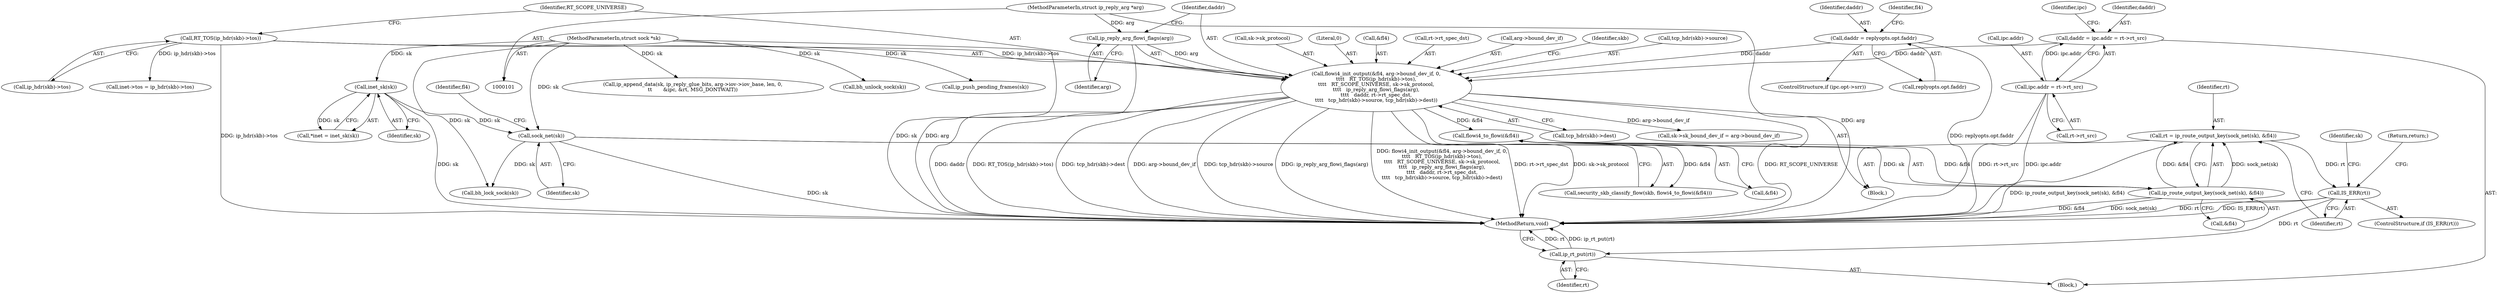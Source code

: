 digraph "0_linux_f6d8bd051c391c1c0458a30b2a7abcd939329259_23@pointer" {
"1000212" [label="(Call,rt = ip_route_output_key(sock_net(sk), &fl4))"];
"1000214" [label="(Call,ip_route_output_key(sock_net(sk), &fl4))"];
"1000215" [label="(Call,sock_net(sk))"];
"1000110" [label="(Call,inet_sk(sk))"];
"1000102" [label="(MethodParameterIn,struct sock *sk)"];
"1000209" [label="(Call,flowi4_to_flowi(&fl4))"];
"1000177" [label="(Call,flowi4_init_output(&fl4, arg->bound_dev_if, 0,\n\t\t\t\t   RT_TOS(ip_hdr(skb)->tos),\n\t\t\t\t   RT_SCOPE_UNIVERSE, sk->sk_protocol,\n\t\t\t\t   ip_reply_arg_flowi_flags(arg),\n\t\t\t\t   daddr, rt->rt_spec_dst,\n\t\t\t\t   tcp_hdr(skb)->source, tcp_hdr(skb)->dest))"];
"1000184" [label="(Call,RT_TOS(ip_hdr(skb)->tos))"];
"1000193" [label="(Call,ip_reply_arg_flowi_flags(arg))"];
"1000104" [label="(MethodParameterIn,struct ip_reply_arg *arg)"];
"1000168" [label="(Call,daddr = replyopts.opt.faddr)"];
"1000128" [label="(Call,daddr = ipc.addr = rt->rt_src)"];
"1000130" [label="(Call,ipc.addr = rt->rt_src)"];
"1000220" [label="(Call,IS_ERR(rt))"];
"1000314" [label="(Call,ip_rt_put(rt))"];
"1000209" [label="(Call,flowi4_to_flowi(&fl4))"];
"1000224" [label="(Identifier,sk)"];
"1000255" [label="(Call,ip_append_data(sk, ip_reply_glue_bits, arg->iov->iov_base, len, 0,\n\t\t       &ipc, &rt, MSG_DONTWAIT))"];
"1000190" [label="(Call,sk->sk_protocol)"];
"1000177" [label="(Call,flowi4_init_output(&fl4, arg->bound_dev_if, 0,\n\t\t\t\t   RT_TOS(ip_hdr(skb)->tos),\n\t\t\t\t   RT_SCOPE_UNIVERSE, sk->sk_protocol,\n\t\t\t\t   ip_reply_arg_flowi_flags(arg),\n\t\t\t\t   daddr, rt->rt_spec_dst,\n\t\t\t\t   tcp_hdr(skb)->source, tcp_hdr(skb)->dest))"];
"1000194" [label="(Identifier,arg)"];
"1000128" [label="(Call,daddr = ipc.addr = rt->rt_src)"];
"1000220" [label="(Call,IS_ERR(rt))"];
"1000168" [label="(Call,daddr = replyopts.opt.faddr)"];
"1000218" [label="(Identifier,fl4)"];
"1000134" [label="(Call,rt->rt_src)"];
"1000184" [label="(Call,RT_TOS(ip_hdr(skb)->tos))"];
"1000210" [label="(Call,&fl4)"];
"1000203" [label="(Call,tcp_hdr(skb)->dest)"];
"1000195" [label="(Identifier,daddr)"];
"1000314" [label="(Call,ip_rt_put(rt))"];
"1000212" [label="(Call,rt = ip_route_output_key(sock_net(sk), &fl4))"];
"1000110" [label="(Call,inet_sk(sk))"];
"1000162" [label="(ControlStructure,if (ipc.opt->srr))"];
"1000219" [label="(ControlStructure,if (IS_ERR(rt)))"];
"1000315" [label="(Identifier,rt)"];
"1000129" [label="(Identifier,daddr)"];
"1000217" [label="(Call,&fl4)"];
"1000214" [label="(Call,ip_route_output_key(sock_net(sk), &fl4))"];
"1000108" [label="(Call,*inet = inet_sk(sk))"];
"1000183" [label="(Literal,0)"];
"1000178" [label="(Call,&fl4)"];
"1000130" [label="(Call,ipc.addr = rt->rt_src)"];
"1000248" [label="(Call,sk->sk_bound_dev_if = arg->bound_dev_if)"];
"1000189" [label="(Identifier,RT_SCOPE_UNIVERSE)"];
"1000213" [label="(Identifier,rt)"];
"1000170" [label="(Call,replyopts.opt.faddr)"];
"1000106" [label="(Block,)"];
"1000111" [label="(Identifier,sk)"];
"1000221" [label="(Identifier,rt)"];
"1000139" [label="(Identifier,ipc)"];
"1000215" [label="(Call,sock_net(sk))"];
"1000175" [label="(Block,)"];
"1000196" [label="(Call,rt->rt_spec_dst)"];
"1000180" [label="(Call,arg->bound_dev_if)"];
"1000102" [label="(MethodParameterIn,struct sock *sk)"];
"1000312" [label="(Call,bh_unlock_sock(sk))"];
"1000223" [label="(Call,bh_lock_sock(sk))"];
"1000225" [label="(Call,inet->tos = ip_hdr(skb)->tos)"];
"1000208" [label="(Identifier,skb)"];
"1000216" [label="(Identifier,sk)"];
"1000179" [label="(Identifier,fl4)"];
"1000193" [label="(Call,ip_reply_arg_flowi_flags(arg))"];
"1000316" [label="(MethodReturn,void)"];
"1000131" [label="(Call,ipc.addr)"];
"1000104" [label="(MethodParameterIn,struct ip_reply_arg *arg)"];
"1000185" [label="(Call,ip_hdr(skb)->tos)"];
"1000222" [label="(Return,return;)"];
"1000199" [label="(Call,tcp_hdr(skb)->source)"];
"1000207" [label="(Call,security_skb_classify_flow(skb, flowi4_to_flowi(&fl4)))"];
"1000310" [label="(Call,ip_push_pending_frames(sk))"];
"1000169" [label="(Identifier,daddr)"];
"1000212" -> "1000175"  [label="AST: "];
"1000212" -> "1000214"  [label="CFG: "];
"1000213" -> "1000212"  [label="AST: "];
"1000214" -> "1000212"  [label="AST: "];
"1000221" -> "1000212"  [label="CFG: "];
"1000212" -> "1000316"  [label="DDG: ip_route_output_key(sock_net(sk), &fl4)"];
"1000214" -> "1000212"  [label="DDG: sock_net(sk)"];
"1000214" -> "1000212"  [label="DDG: &fl4"];
"1000212" -> "1000220"  [label="DDG: rt"];
"1000214" -> "1000217"  [label="CFG: "];
"1000215" -> "1000214"  [label="AST: "];
"1000217" -> "1000214"  [label="AST: "];
"1000214" -> "1000316"  [label="DDG: &fl4"];
"1000214" -> "1000316"  [label="DDG: sock_net(sk)"];
"1000215" -> "1000214"  [label="DDG: sk"];
"1000209" -> "1000214"  [label="DDG: &fl4"];
"1000215" -> "1000216"  [label="CFG: "];
"1000216" -> "1000215"  [label="AST: "];
"1000218" -> "1000215"  [label="CFG: "];
"1000215" -> "1000316"  [label="DDG: sk"];
"1000110" -> "1000215"  [label="DDG: sk"];
"1000102" -> "1000215"  [label="DDG: sk"];
"1000215" -> "1000223"  [label="DDG: sk"];
"1000110" -> "1000108"  [label="AST: "];
"1000110" -> "1000111"  [label="CFG: "];
"1000111" -> "1000110"  [label="AST: "];
"1000108" -> "1000110"  [label="CFG: "];
"1000110" -> "1000316"  [label="DDG: sk"];
"1000110" -> "1000108"  [label="DDG: sk"];
"1000102" -> "1000110"  [label="DDG: sk"];
"1000102" -> "1000101"  [label="AST: "];
"1000102" -> "1000316"  [label="DDG: sk"];
"1000102" -> "1000223"  [label="DDG: sk"];
"1000102" -> "1000255"  [label="DDG: sk"];
"1000102" -> "1000310"  [label="DDG: sk"];
"1000102" -> "1000312"  [label="DDG: sk"];
"1000209" -> "1000207"  [label="AST: "];
"1000209" -> "1000210"  [label="CFG: "];
"1000210" -> "1000209"  [label="AST: "];
"1000207" -> "1000209"  [label="CFG: "];
"1000209" -> "1000207"  [label="DDG: &fl4"];
"1000177" -> "1000209"  [label="DDG: &fl4"];
"1000177" -> "1000175"  [label="AST: "];
"1000177" -> "1000203"  [label="CFG: "];
"1000178" -> "1000177"  [label="AST: "];
"1000180" -> "1000177"  [label="AST: "];
"1000183" -> "1000177"  [label="AST: "];
"1000184" -> "1000177"  [label="AST: "];
"1000189" -> "1000177"  [label="AST: "];
"1000190" -> "1000177"  [label="AST: "];
"1000193" -> "1000177"  [label="AST: "];
"1000195" -> "1000177"  [label="AST: "];
"1000196" -> "1000177"  [label="AST: "];
"1000199" -> "1000177"  [label="AST: "];
"1000203" -> "1000177"  [label="AST: "];
"1000208" -> "1000177"  [label="CFG: "];
"1000177" -> "1000316"  [label="DDG: sk->sk_protocol"];
"1000177" -> "1000316"  [label="DDG: RT_SCOPE_UNIVERSE"];
"1000177" -> "1000316"  [label="DDG: daddr"];
"1000177" -> "1000316"  [label="DDG: RT_TOS(ip_hdr(skb)->tos)"];
"1000177" -> "1000316"  [label="DDG: tcp_hdr(skb)->dest"];
"1000177" -> "1000316"  [label="DDG: arg->bound_dev_if"];
"1000177" -> "1000316"  [label="DDG: tcp_hdr(skb)->source"];
"1000177" -> "1000316"  [label="DDG: ip_reply_arg_flowi_flags(arg)"];
"1000177" -> "1000316"  [label="DDG: flowi4_init_output(&fl4, arg->bound_dev_if, 0,\n\t\t\t\t   RT_TOS(ip_hdr(skb)->tos),\n\t\t\t\t   RT_SCOPE_UNIVERSE, sk->sk_protocol,\n\t\t\t\t   ip_reply_arg_flowi_flags(arg),\n\t\t\t\t   daddr, rt->rt_spec_dst,\n\t\t\t\t   tcp_hdr(skb)->source, tcp_hdr(skb)->dest)"];
"1000177" -> "1000316"  [label="DDG: rt->rt_spec_dst"];
"1000184" -> "1000177"  [label="DDG: ip_hdr(skb)->tos"];
"1000193" -> "1000177"  [label="DDG: arg"];
"1000168" -> "1000177"  [label="DDG: daddr"];
"1000128" -> "1000177"  [label="DDG: daddr"];
"1000177" -> "1000248"  [label="DDG: arg->bound_dev_if"];
"1000184" -> "1000185"  [label="CFG: "];
"1000185" -> "1000184"  [label="AST: "];
"1000189" -> "1000184"  [label="CFG: "];
"1000184" -> "1000316"  [label="DDG: ip_hdr(skb)->tos"];
"1000184" -> "1000225"  [label="DDG: ip_hdr(skb)->tos"];
"1000193" -> "1000194"  [label="CFG: "];
"1000194" -> "1000193"  [label="AST: "];
"1000195" -> "1000193"  [label="CFG: "];
"1000193" -> "1000316"  [label="DDG: arg"];
"1000104" -> "1000193"  [label="DDG: arg"];
"1000104" -> "1000101"  [label="AST: "];
"1000104" -> "1000316"  [label="DDG: arg"];
"1000168" -> "1000162"  [label="AST: "];
"1000168" -> "1000170"  [label="CFG: "];
"1000169" -> "1000168"  [label="AST: "];
"1000170" -> "1000168"  [label="AST: "];
"1000179" -> "1000168"  [label="CFG: "];
"1000168" -> "1000316"  [label="DDG: replyopts.opt.faddr"];
"1000128" -> "1000106"  [label="AST: "];
"1000128" -> "1000130"  [label="CFG: "];
"1000129" -> "1000128"  [label="AST: "];
"1000130" -> "1000128"  [label="AST: "];
"1000139" -> "1000128"  [label="CFG: "];
"1000130" -> "1000128"  [label="DDG: ipc.addr"];
"1000130" -> "1000134"  [label="CFG: "];
"1000131" -> "1000130"  [label="AST: "];
"1000134" -> "1000130"  [label="AST: "];
"1000130" -> "1000316"  [label="DDG: rt->rt_src"];
"1000130" -> "1000316"  [label="DDG: ipc.addr"];
"1000220" -> "1000219"  [label="AST: "];
"1000220" -> "1000221"  [label="CFG: "];
"1000221" -> "1000220"  [label="AST: "];
"1000222" -> "1000220"  [label="CFG: "];
"1000224" -> "1000220"  [label="CFG: "];
"1000220" -> "1000316"  [label="DDG: rt"];
"1000220" -> "1000316"  [label="DDG: IS_ERR(rt)"];
"1000220" -> "1000314"  [label="DDG: rt"];
"1000314" -> "1000106"  [label="AST: "];
"1000314" -> "1000315"  [label="CFG: "];
"1000315" -> "1000314"  [label="AST: "];
"1000316" -> "1000314"  [label="CFG: "];
"1000314" -> "1000316"  [label="DDG: rt"];
"1000314" -> "1000316"  [label="DDG: ip_rt_put(rt)"];
}
